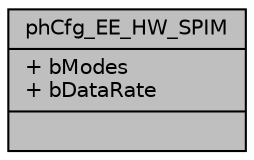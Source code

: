 digraph "phCfg_EE_HW_SPIM"
{
  edge [fontname="Helvetica",fontsize="10",labelfontname="Helvetica",labelfontsize="10"];
  node [fontname="Helvetica",fontsize="10",shape=record];
  Node0 [label="{phCfg_EE_HW_SPIM\n|+ bModes\l+ bDataRate\l|}",height=0.2,width=0.4,color="black", fillcolor="grey75", style="filled", fontcolor="black"];
}
